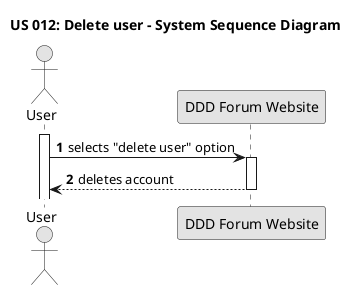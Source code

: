 @startuml US012
skinparam monochrome true
skinparam packageStyle rectangle
skinparam shadowing false

title US 012: Delete user - System Sequence Diagram

actor "User" as User
participant "DDD Forum Website" as DDDForumWebsite

activate User

autonumber


User -> DDDForumWebsite: selects "delete user" option
activate DDDForumWebsite
  User <-- DDDForumWebsite: deletes account
deactivate DDDForumWebsite

@enduml